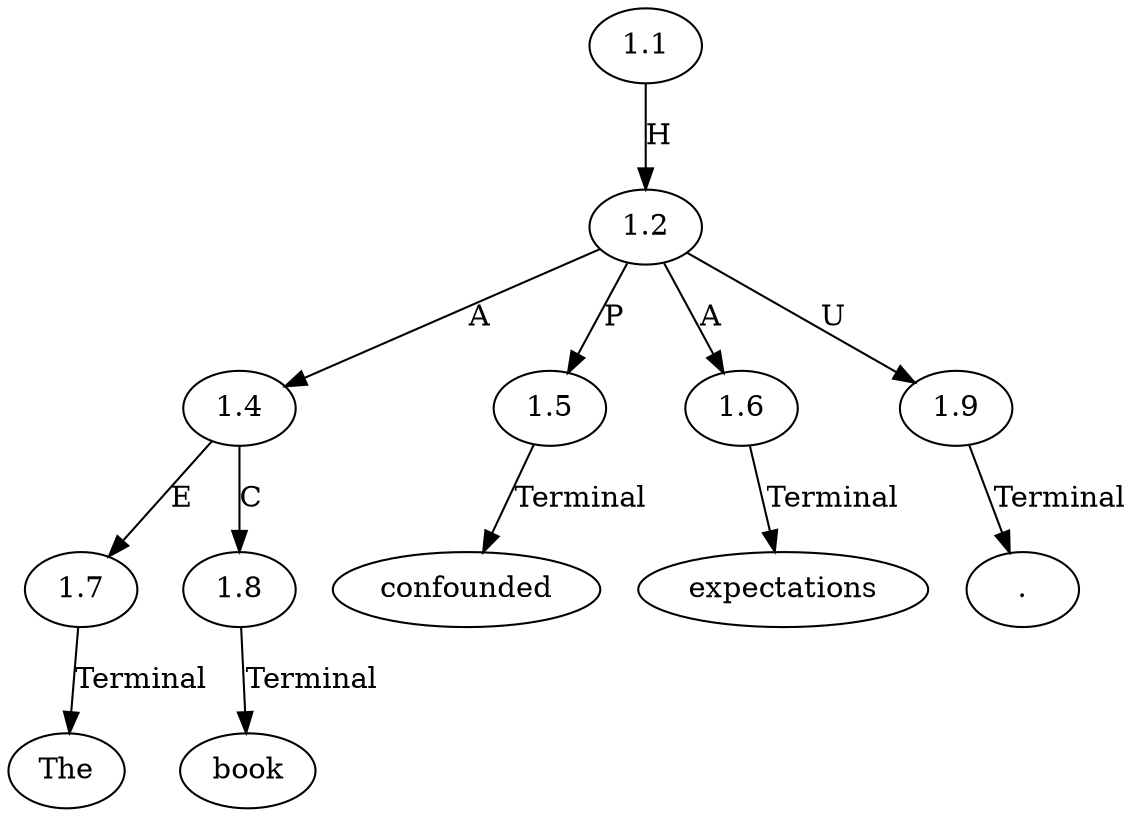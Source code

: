 // Graph
digraph {
	0.1 [label=The ordering=out]
	0.2 [label=book ordering=out]
	0.3 [label=confounded ordering=out]
	0.4 [label=expectations ordering=out]
	0.5 [label="." ordering=out]
	1.1 [label=1.1 ordering=out]
	1.2 [label=1.2 ordering=out]
	1.4 [label=1.4 ordering=out]
	1.5 [label=1.5 ordering=out]
	1.6 [label=1.6 ordering=out]
	1.7 [label=1.7 ordering=out]
	1.8 [label=1.8 ordering=out]
	1.9 [label=1.9 ordering=out]
	1.1 -> 1.2 [label=H ordering=out]
	1.2 -> 1.4 [label=A ordering=out]
	1.2 -> 1.5 [label=P ordering=out]
	1.2 -> 1.6 [label=A ordering=out]
	1.2 -> 1.9 [label=U ordering=out]
	1.4 -> 1.7 [label=E ordering=out]
	1.4 -> 1.8 [label=C ordering=out]
	1.5 -> 0.3 [label=Terminal ordering=out]
	1.6 -> 0.4 [label=Terminal ordering=out]
	1.7 -> 0.1 [label=Terminal ordering=out]
	1.8 -> 0.2 [label=Terminal ordering=out]
	1.9 -> 0.5 [label=Terminal ordering=out]
}
